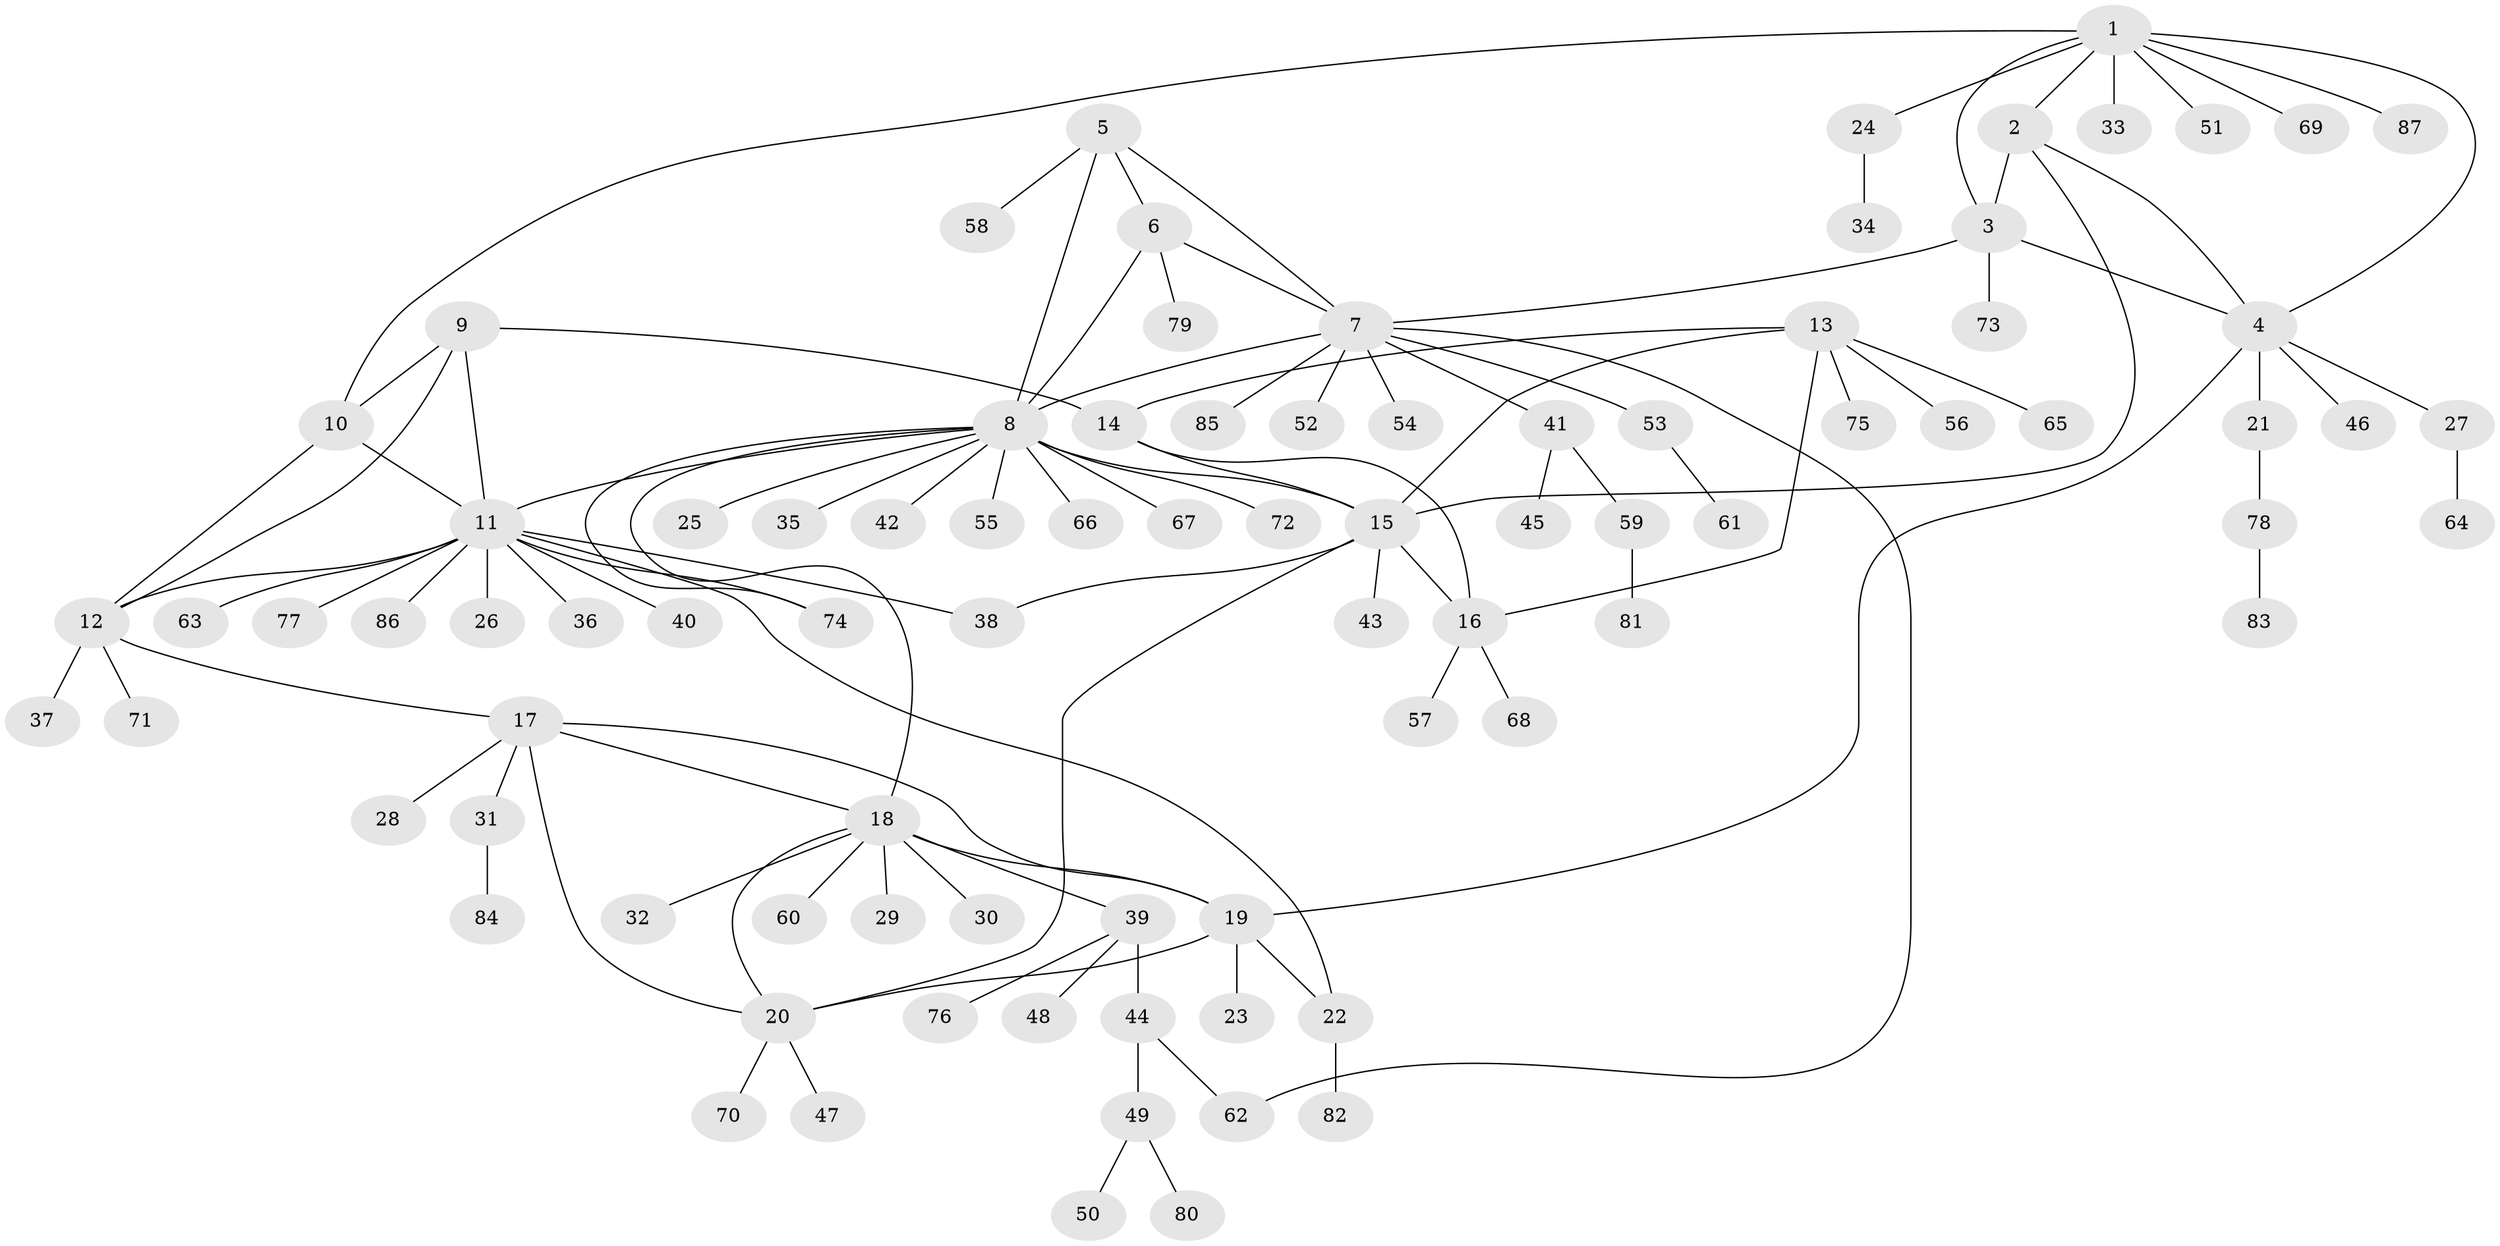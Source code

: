 // Generated by graph-tools (version 1.1) at 2025/11/02/27/25 16:11:30]
// undirected, 87 vertices, 111 edges
graph export_dot {
graph [start="1"]
  node [color=gray90,style=filled];
  1;
  2;
  3;
  4;
  5;
  6;
  7;
  8;
  9;
  10;
  11;
  12;
  13;
  14;
  15;
  16;
  17;
  18;
  19;
  20;
  21;
  22;
  23;
  24;
  25;
  26;
  27;
  28;
  29;
  30;
  31;
  32;
  33;
  34;
  35;
  36;
  37;
  38;
  39;
  40;
  41;
  42;
  43;
  44;
  45;
  46;
  47;
  48;
  49;
  50;
  51;
  52;
  53;
  54;
  55;
  56;
  57;
  58;
  59;
  60;
  61;
  62;
  63;
  64;
  65;
  66;
  67;
  68;
  69;
  70;
  71;
  72;
  73;
  74;
  75;
  76;
  77;
  78;
  79;
  80;
  81;
  82;
  83;
  84;
  85;
  86;
  87;
  1 -- 2;
  1 -- 3;
  1 -- 4;
  1 -- 10;
  1 -- 24;
  1 -- 33;
  1 -- 51;
  1 -- 69;
  1 -- 87;
  2 -- 3;
  2 -- 4;
  2 -- 15;
  3 -- 4;
  3 -- 7;
  3 -- 73;
  4 -- 19;
  4 -- 21;
  4 -- 27;
  4 -- 46;
  5 -- 6;
  5 -- 7;
  5 -- 8;
  5 -- 58;
  6 -- 7;
  6 -- 8;
  6 -- 79;
  7 -- 8;
  7 -- 41;
  7 -- 52;
  7 -- 53;
  7 -- 54;
  7 -- 62;
  7 -- 85;
  8 -- 11;
  8 -- 15;
  8 -- 18;
  8 -- 25;
  8 -- 35;
  8 -- 42;
  8 -- 55;
  8 -- 66;
  8 -- 67;
  8 -- 72;
  8 -- 74;
  9 -- 10;
  9 -- 11;
  9 -- 12;
  9 -- 14;
  10 -- 11;
  10 -- 12;
  11 -- 12;
  11 -- 22;
  11 -- 26;
  11 -- 36;
  11 -- 38;
  11 -- 40;
  11 -- 63;
  11 -- 74;
  11 -- 77;
  11 -- 86;
  12 -- 17;
  12 -- 37;
  12 -- 71;
  13 -- 14;
  13 -- 15;
  13 -- 16;
  13 -- 56;
  13 -- 65;
  13 -- 75;
  14 -- 15;
  14 -- 16;
  15 -- 16;
  15 -- 20;
  15 -- 38;
  15 -- 43;
  16 -- 57;
  16 -- 68;
  17 -- 18;
  17 -- 19;
  17 -- 20;
  17 -- 28;
  17 -- 31;
  18 -- 19;
  18 -- 20;
  18 -- 29;
  18 -- 30;
  18 -- 32;
  18 -- 39;
  18 -- 60;
  19 -- 20;
  19 -- 22;
  19 -- 23;
  20 -- 47;
  20 -- 70;
  21 -- 78;
  22 -- 82;
  24 -- 34;
  27 -- 64;
  31 -- 84;
  39 -- 44;
  39 -- 48;
  39 -- 76;
  41 -- 45;
  41 -- 59;
  44 -- 49;
  44 -- 62;
  49 -- 50;
  49 -- 80;
  53 -- 61;
  59 -- 81;
  78 -- 83;
}
